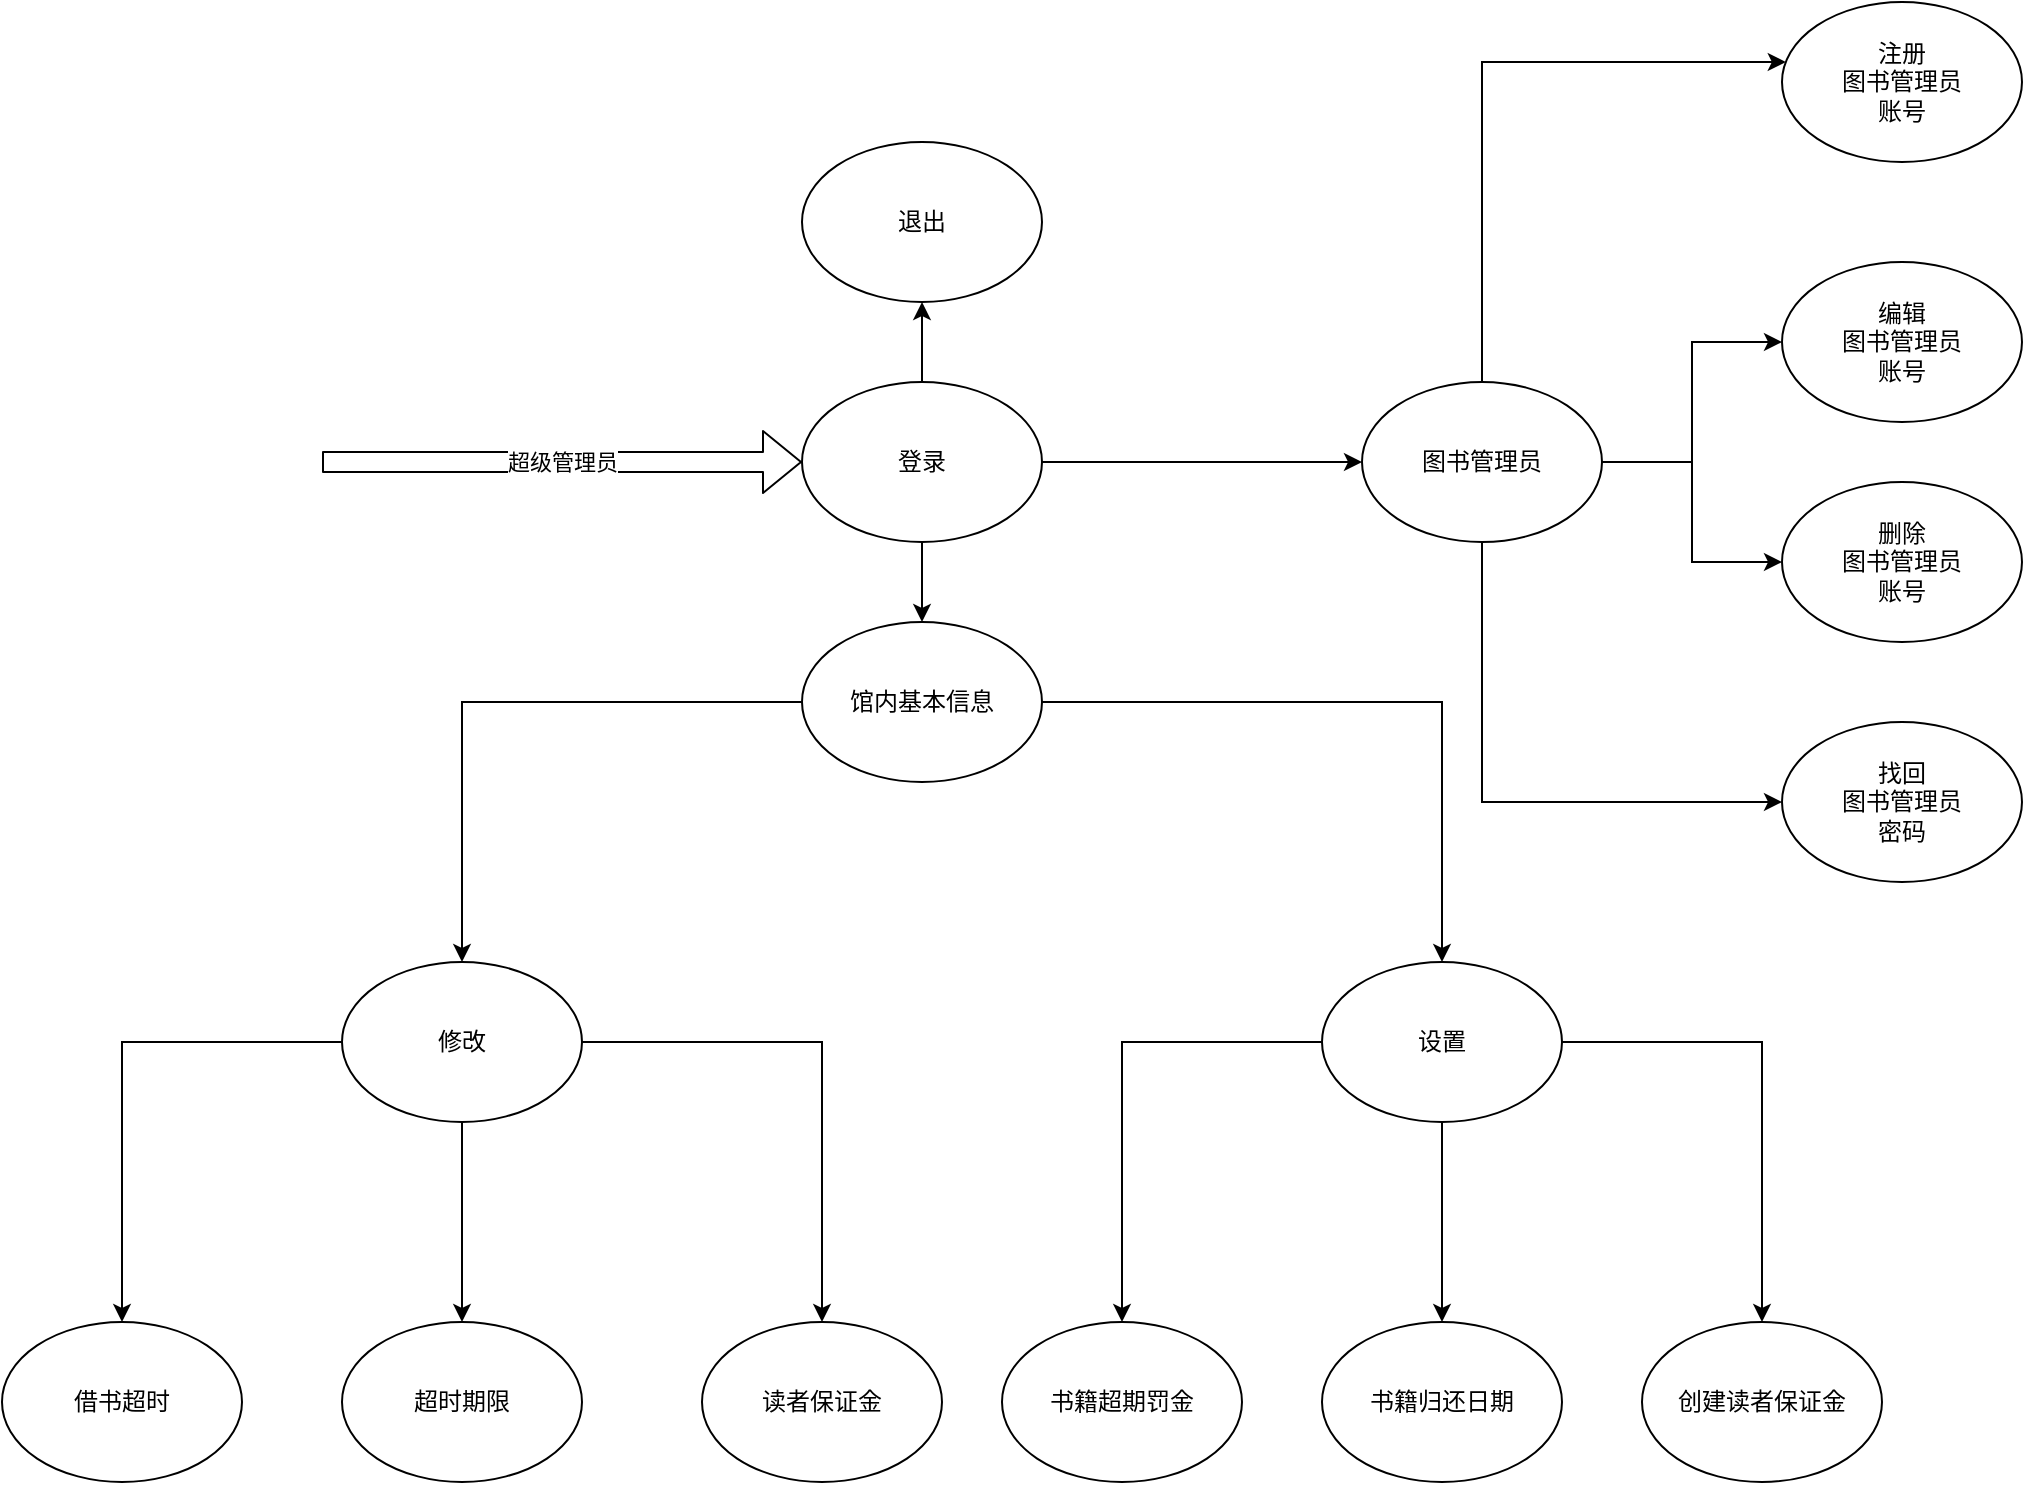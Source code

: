 <mxfile version="13.1.14" type="github"><diagram id="nSCbzsQugKgSaFL86AbI" name="Page-1"><mxGraphModel dx="1618" dy="1390" grid="1" gridSize="10" guides="1" tooltips="1" connect="1" arrows="1" fold="1" page="0" pageScale="1" pageWidth="827" pageHeight="1169" math="0" shadow="0"><root><mxCell id="0"/><mxCell id="1" parent="0"/><mxCell id="H439yp-jVslWF_srtVxt-18" style="edgeStyle=orthogonalEdgeStyle;rounded=0;orthogonalLoop=1;jettySize=auto;html=1;exitX=0.5;exitY=0;exitDx=0;exitDy=0;entryX=0.5;entryY=1;entryDx=0;entryDy=0;" edge="1" parent="1" source="H439yp-jVslWF_srtVxt-2" target="H439yp-jVslWF_srtVxt-14"><mxGeometry relative="1" as="geometry"/></mxCell><mxCell id="H439yp-jVslWF_srtVxt-27" style="edgeStyle=orthogonalEdgeStyle;rounded=0;orthogonalLoop=1;jettySize=auto;html=1;" edge="1" parent="1" source="H439yp-jVslWF_srtVxt-2" target="H439yp-jVslWF_srtVxt-12"><mxGeometry relative="1" as="geometry"/></mxCell><mxCell id="H439yp-jVslWF_srtVxt-28" style="edgeStyle=orthogonalEdgeStyle;rounded=0;orthogonalLoop=1;jettySize=auto;html=1;entryX=0;entryY=0.5;entryDx=0;entryDy=0;" edge="1" parent="1" source="H439yp-jVslWF_srtVxt-2" target="H439yp-jVslWF_srtVxt-13"><mxGeometry relative="1" as="geometry"/></mxCell><mxCell id="H439yp-jVslWF_srtVxt-2" value="登录" style="ellipse;whiteSpace=wrap;html=1;" vertex="1" parent="1"><mxGeometry x="200" y="310" width="120" height="80" as="geometry"/></mxCell><mxCell id="H439yp-jVslWF_srtVxt-3" value="书籍归还日期" style="ellipse;whiteSpace=wrap;html=1;" vertex="1" parent="1"><mxGeometry x="460" y="780" width="120" height="80" as="geometry"/></mxCell><mxCell id="H439yp-jVslWF_srtVxt-5" value="书籍超期罚金" style="ellipse;whiteSpace=wrap;html=1;" vertex="1" parent="1"><mxGeometry x="300" y="780" width="120" height="80" as="geometry"/></mxCell><mxCell id="H439yp-jVslWF_srtVxt-6" value="读者保证金" style="ellipse;whiteSpace=wrap;html=1;" vertex="1" parent="1"><mxGeometry x="150" y="780" width="120" height="80" as="geometry"/></mxCell><mxCell id="H439yp-jVslWF_srtVxt-22" style="edgeStyle=orthogonalEdgeStyle;rounded=0;orthogonalLoop=1;jettySize=auto;html=1;entryX=0.5;entryY=0;entryDx=0;entryDy=0;" edge="1" parent="1" source="H439yp-jVslWF_srtVxt-7" target="H439yp-jVslWF_srtVxt-5"><mxGeometry relative="1" as="geometry"/></mxCell><mxCell id="H439yp-jVslWF_srtVxt-23" style="edgeStyle=orthogonalEdgeStyle;rounded=0;orthogonalLoop=1;jettySize=auto;html=1;" edge="1" parent="1" source="H439yp-jVslWF_srtVxt-7" target="H439yp-jVslWF_srtVxt-3"><mxGeometry relative="1" as="geometry"/></mxCell><mxCell id="H439yp-jVslWF_srtVxt-24" style="edgeStyle=orthogonalEdgeStyle;rounded=0;orthogonalLoop=1;jettySize=auto;html=1;" edge="1" parent="1" source="H439yp-jVslWF_srtVxt-7" target="H439yp-jVslWF_srtVxt-9"><mxGeometry relative="1" as="geometry"/></mxCell><mxCell id="H439yp-jVslWF_srtVxt-7" value="设置" style="ellipse;whiteSpace=wrap;html=1;" vertex="1" parent="1"><mxGeometry x="460" y="600" width="120" height="80" as="geometry"/></mxCell><mxCell id="H439yp-jVslWF_srtVxt-8" value="超时期限" style="ellipse;whiteSpace=wrap;html=1;" vertex="1" parent="1"><mxGeometry x="-30" y="780" width="120" height="80" as="geometry"/></mxCell><mxCell id="H439yp-jVslWF_srtVxt-9" value="创建读者保证金" style="ellipse;whiteSpace=wrap;html=1;" vertex="1" parent="1"><mxGeometry x="620" y="780" width="120" height="80" as="geometry"/></mxCell><mxCell id="H439yp-jVslWF_srtVxt-19" style="edgeStyle=orthogonalEdgeStyle;rounded=0;orthogonalLoop=1;jettySize=auto;html=1;entryX=0.5;entryY=0;entryDx=0;entryDy=0;" edge="1" parent="1" source="H439yp-jVslWF_srtVxt-10" target="H439yp-jVslWF_srtVxt-11"><mxGeometry relative="1" as="geometry"/></mxCell><mxCell id="H439yp-jVslWF_srtVxt-20" style="edgeStyle=orthogonalEdgeStyle;rounded=0;orthogonalLoop=1;jettySize=auto;html=1;" edge="1" parent="1" source="H439yp-jVslWF_srtVxt-10" target="H439yp-jVslWF_srtVxt-8"><mxGeometry relative="1" as="geometry"/></mxCell><mxCell id="H439yp-jVslWF_srtVxt-21" style="edgeStyle=orthogonalEdgeStyle;rounded=0;orthogonalLoop=1;jettySize=auto;html=1;" edge="1" parent="1" source="H439yp-jVslWF_srtVxt-10" target="H439yp-jVslWF_srtVxt-6"><mxGeometry relative="1" as="geometry"/></mxCell><mxCell id="H439yp-jVslWF_srtVxt-10" value="修改" style="ellipse;whiteSpace=wrap;html=1;" vertex="1" parent="1"><mxGeometry x="-30" y="600" width="120" height="80" as="geometry"/></mxCell><mxCell id="H439yp-jVslWF_srtVxt-11" value="借书超时" style="ellipse;whiteSpace=wrap;html=1;" vertex="1" parent="1"><mxGeometry x="-200" y="780" width="120" height="80" as="geometry"/></mxCell><mxCell id="H439yp-jVslWF_srtVxt-25" style="edgeStyle=orthogonalEdgeStyle;rounded=0;orthogonalLoop=1;jettySize=auto;html=1;" edge="1" parent="1" source="H439yp-jVslWF_srtVxt-12" target="H439yp-jVslWF_srtVxt-10"><mxGeometry relative="1" as="geometry"/></mxCell><mxCell id="H439yp-jVslWF_srtVxt-26" style="edgeStyle=orthogonalEdgeStyle;rounded=0;orthogonalLoop=1;jettySize=auto;html=1;entryX=0.5;entryY=0;entryDx=0;entryDy=0;" edge="1" parent="1" source="H439yp-jVslWF_srtVxt-12" target="H439yp-jVslWF_srtVxt-7"><mxGeometry relative="1" as="geometry"/></mxCell><mxCell id="H439yp-jVslWF_srtVxt-12" value="馆内基本信息" style="ellipse;whiteSpace=wrap;html=1;" vertex="1" parent="1"><mxGeometry x="200" y="430" width="120" height="80" as="geometry"/></mxCell><mxCell id="H439yp-jVslWF_srtVxt-36" style="edgeStyle=orthogonalEdgeStyle;rounded=0;orthogonalLoop=1;jettySize=auto;html=1;" edge="1" parent="1" source="H439yp-jVslWF_srtVxt-13" target="H439yp-jVslWF_srtVxt-35"><mxGeometry relative="1" as="geometry"><Array as="points"><mxPoint x="540" y="150"/></Array></mxGeometry></mxCell><mxCell id="H439yp-jVslWF_srtVxt-37" style="edgeStyle=orthogonalEdgeStyle;rounded=0;orthogonalLoop=1;jettySize=auto;html=1;entryX=0;entryY=0.5;entryDx=0;entryDy=0;" edge="1" parent="1" source="H439yp-jVslWF_srtVxt-13" target="H439yp-jVslWF_srtVxt-32"><mxGeometry relative="1" as="geometry"><Array as="points"><mxPoint x="540" y="520"/></Array></mxGeometry></mxCell><mxCell id="H439yp-jVslWF_srtVxt-38" style="edgeStyle=orthogonalEdgeStyle;rounded=0;orthogonalLoop=1;jettySize=auto;html=1;entryX=0;entryY=0.5;entryDx=0;entryDy=0;" edge="1" parent="1" source="H439yp-jVslWF_srtVxt-13" target="H439yp-jVslWF_srtVxt-34"><mxGeometry relative="1" as="geometry"/></mxCell><mxCell id="H439yp-jVslWF_srtVxt-39" style="edgeStyle=orthogonalEdgeStyle;rounded=0;orthogonalLoop=1;jettySize=auto;html=1;" edge="1" parent="1" source="H439yp-jVslWF_srtVxt-13" target="H439yp-jVslWF_srtVxt-33"><mxGeometry relative="1" as="geometry"/></mxCell><mxCell id="H439yp-jVslWF_srtVxt-13" value="图书管理员" style="ellipse;whiteSpace=wrap;html=1;" vertex="1" parent="1"><mxGeometry x="480" y="310" width="120" height="80" as="geometry"/></mxCell><mxCell id="H439yp-jVslWF_srtVxt-14" value="退出" style="ellipse;whiteSpace=wrap;html=1;" vertex="1" parent="1"><mxGeometry x="200" y="190" width="120" height="80" as="geometry"/></mxCell><mxCell id="H439yp-jVslWF_srtVxt-32" value="找回&lt;br&gt;图书管理员&lt;br&gt;密码" style="ellipse;whiteSpace=wrap;html=1;" vertex="1" parent="1"><mxGeometry x="690" y="480" width="120" height="80" as="geometry"/></mxCell><mxCell id="H439yp-jVslWF_srtVxt-33" value="删除&lt;br&gt;图书管理员&lt;br&gt;账号" style="ellipse;whiteSpace=wrap;html=1;" vertex="1" parent="1"><mxGeometry x="690" y="360" width="120" height="80" as="geometry"/></mxCell><mxCell id="H439yp-jVslWF_srtVxt-34" value="编辑&lt;br&gt;图书管理员&lt;br&gt;账号" style="ellipse;whiteSpace=wrap;html=1;" vertex="1" parent="1"><mxGeometry x="690" y="250" width="120" height="80" as="geometry"/></mxCell><mxCell id="H439yp-jVslWF_srtVxt-35" value="注册&lt;br&gt;图书管理员&lt;br&gt;账号" style="ellipse;whiteSpace=wrap;html=1;" vertex="1" parent="1"><mxGeometry x="690" y="120" width="120" height="80" as="geometry"/></mxCell><mxCell id="H439yp-jVslWF_srtVxt-42" value="超级管理员" style="shape=flexArrow;endArrow=classic;html=1;" edge="1" parent="1"><mxGeometry width="50" height="50" relative="1" as="geometry"><mxPoint x="-40" y="350" as="sourcePoint"/><mxPoint x="200" y="350" as="targetPoint"/><Array as="points"/></mxGeometry></mxCell></root></mxGraphModel></diagram></mxfile>